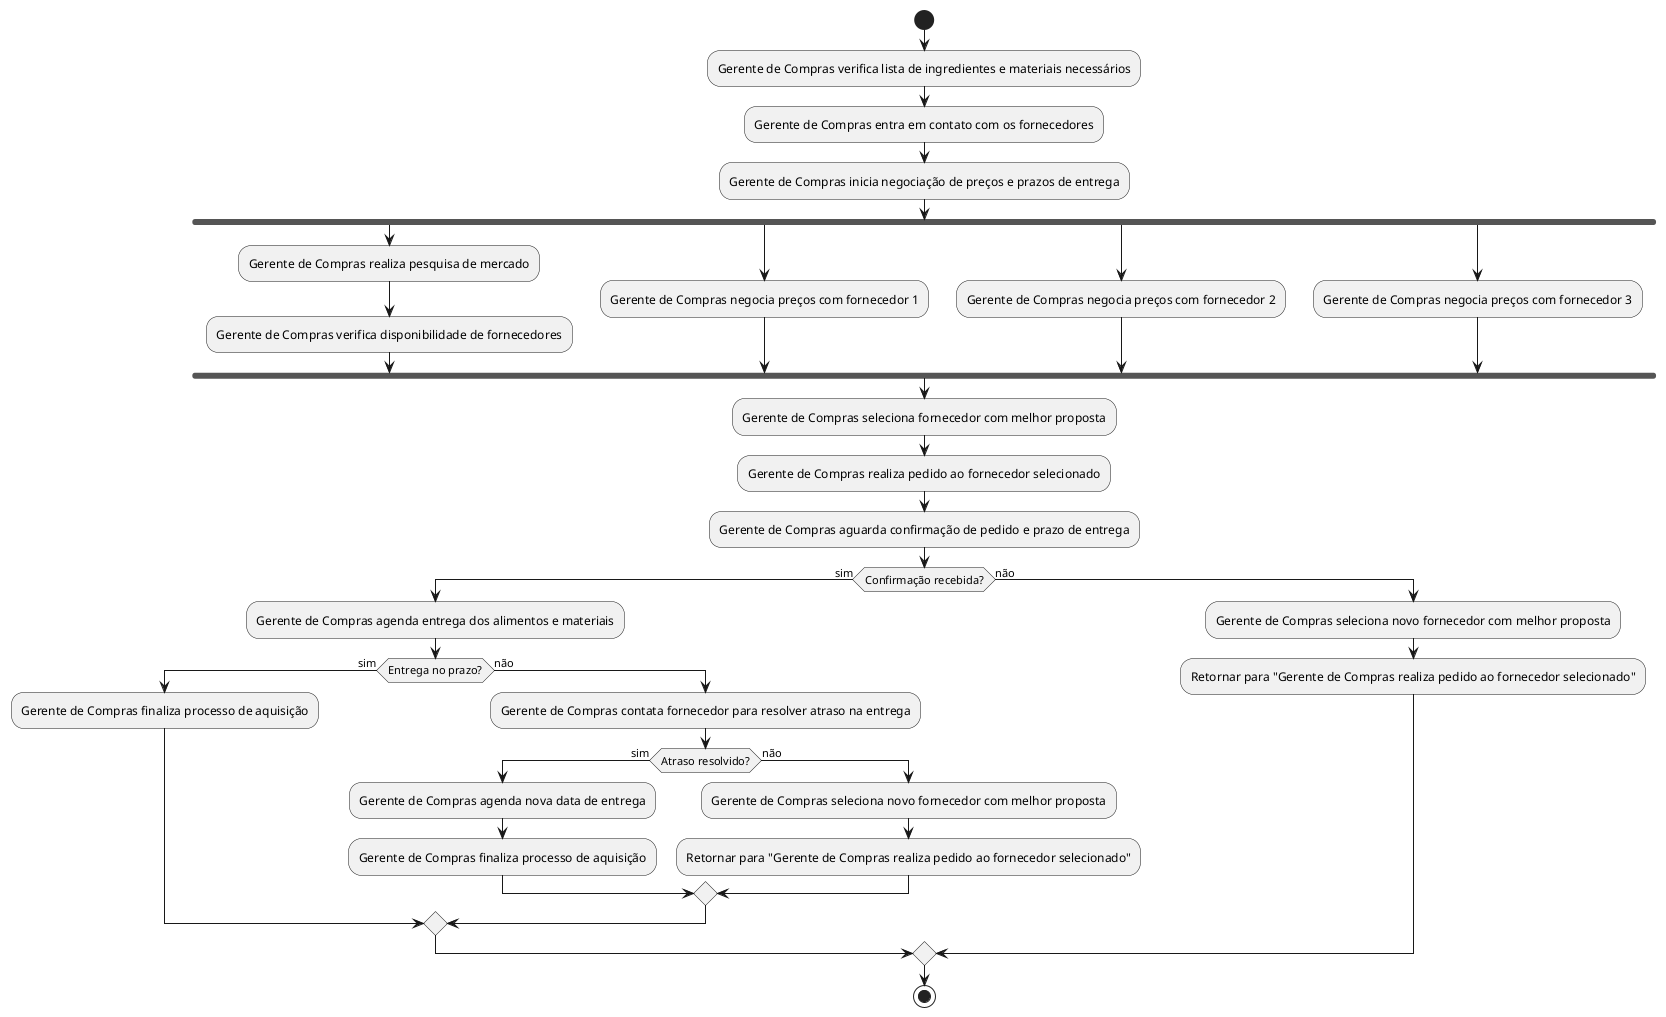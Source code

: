@startuml Delicias_Gourmet_UC1

start

:Gerente de Compras verifica lista de ingredientes e materiais necessários;
:Gerente de Compras entra em contato com os fornecedores;
:Gerente de Compras inicia negociação de preços e prazos de entrega;

fork
  :Gerente de Compras realiza pesquisa de mercado;
  :Gerente de Compras verifica disponibilidade de fornecedores;
  fork again
    :Gerente de Compras negocia preços com fornecedor 1;
  fork again
    :Gerente de Compras negocia preços com fornecedor 2;
  fork again
    :Gerente de Compras negocia preços com fornecedor 3;
  end fork

:Gerente de Compras seleciona fornecedor com melhor proposta;
:Gerente de Compras realiza pedido ao fornecedor selecionado;
:Gerente de Compras aguarda confirmação de pedido e prazo de entrega;

if (Confirmação recebida?) then (sim)
  :Gerente de Compras agenda entrega dos alimentos e materiais;
  if (Entrega no prazo?) then (sim)
    :Gerente de Compras finaliza processo de aquisição;
  else (não)
    :Gerente de Compras contata fornecedor para resolver atraso na entrega;
    if (Atraso resolvido?) then (sim)
      :Gerente de Compras agenda nova data de entrega;
      :Gerente de Compras finaliza processo de aquisição;
    else (não)
      :Gerente de Compras seleciona novo fornecedor com melhor proposta;
      :Retornar para "Gerente de Compras realiza pedido ao fornecedor selecionado";
    endif
  endif
else (não)
  :Gerente de Compras seleciona novo fornecedor com melhor proposta;
  :Retornar para "Gerente de Compras realiza pedido ao fornecedor selecionado";
endif

stop

@enduml